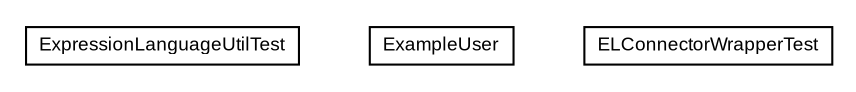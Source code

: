 #!/usr/local/bin/dot
#
# Class diagram 
# Generated by UMLGraph version R5_6-24-gf6e263 (http://www.umlgraph.org/)
#

digraph G {
	edge [fontname="arial",fontsize=10,labelfontname="arial",labelfontsize=10];
	node [fontname="arial",fontsize=10,shape=plaintext];
	nodesep=0.25;
	ranksep=0.5;
	// org.settings4j.util.ExpressionLanguageUtilTest
	c355 [label=<<table title="org.settings4j.util.ExpressionLanguageUtilTest" border="0" cellborder="1" cellspacing="0" cellpadding="2" port="p" href="./ExpressionLanguageUtilTest.html">
		<tr><td><table border="0" cellspacing="0" cellpadding="1">
<tr><td align="center" balign="center"> ExpressionLanguageUtilTest </td></tr>
		</table></td></tr>
		</table>>, URL="./ExpressionLanguageUtilTest.html", fontname="arial", fontcolor="black", fontsize=9.0];
	// org.settings4j.util.ExpressionLanguageUtilTest.ExampleUser
	c356 [label=<<table title="org.settings4j.util.ExpressionLanguageUtilTest.ExampleUser" border="0" cellborder="1" cellspacing="0" cellpadding="2" port="p" href="./ExpressionLanguageUtilTest.ExampleUser.html">
		<tr><td><table border="0" cellspacing="0" cellpadding="1">
<tr><td align="center" balign="center"> ExampleUser </td></tr>
		</table></td></tr>
		</table>>, URL="./ExpressionLanguageUtilTest.ExampleUser.html", fontname="arial", fontcolor="black", fontsize=9.0];
	// org.settings4j.util.ELConnectorWrapperTest
	c357 [label=<<table title="org.settings4j.util.ELConnectorWrapperTest" border="0" cellborder="1" cellspacing="0" cellpadding="2" port="p" href="./ELConnectorWrapperTest.html">
		<tr><td><table border="0" cellspacing="0" cellpadding="1">
<tr><td align="center" balign="center"> ELConnectorWrapperTest </td></tr>
		</table></td></tr>
		</table>>, URL="./ELConnectorWrapperTest.html", fontname="arial", fontcolor="black", fontsize=9.0];
}

